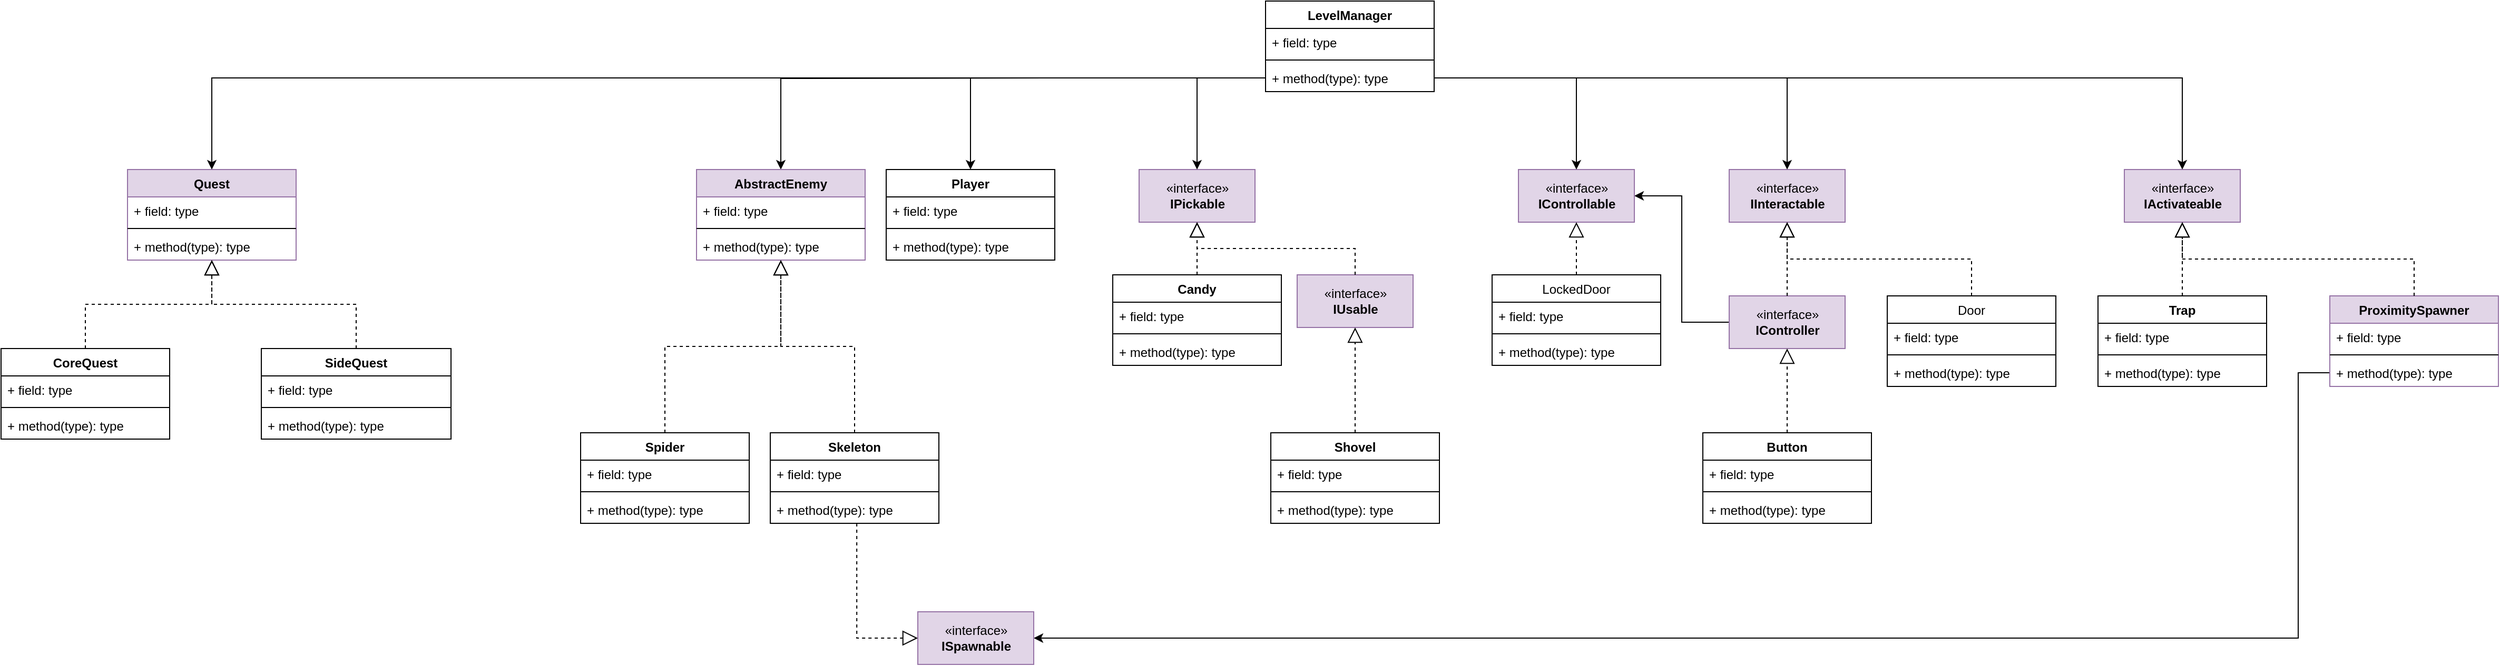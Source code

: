 <mxfile version="15.4.1" type="device"><diagram id="tBJTF7wTOMeW1rw_sC8s" name="Page-1"><mxGraphModel dx="3720" dy="1069" grid="1" gridSize="10" guides="1" tooltips="1" connect="1" arrows="1" fold="1" page="1" pageScale="1" pageWidth="827" pageHeight="1169" math="0" shadow="0"><root><mxCell id="0"/><mxCell id="1" parent="0"/><mxCell id="5ckZzKVk5E_ISAMq6c3d-1" value="LevelManager&#10;" style="swimlane;fontStyle=1;align=center;verticalAlign=top;childLayout=stackLayout;horizontal=1;startSize=26;horizontalStack=0;resizeParent=1;resizeParentMax=0;resizeLast=0;collapsible=1;marginBottom=0;" vertex="1" parent="1"><mxGeometry x="350" y="30" width="160" height="86" as="geometry"/></mxCell><mxCell id="5ckZzKVk5E_ISAMq6c3d-2" value="+ field: type" style="text;strokeColor=none;fillColor=none;align=left;verticalAlign=top;spacingLeft=4;spacingRight=4;overflow=hidden;rotatable=0;points=[[0,0.5],[1,0.5]];portConstraint=eastwest;" vertex="1" parent="5ckZzKVk5E_ISAMq6c3d-1"><mxGeometry y="26" width="160" height="26" as="geometry"/></mxCell><mxCell id="5ckZzKVk5E_ISAMq6c3d-3" value="" style="line;strokeWidth=1;fillColor=none;align=left;verticalAlign=middle;spacingTop=-1;spacingLeft=3;spacingRight=3;rotatable=0;labelPosition=right;points=[];portConstraint=eastwest;" vertex="1" parent="5ckZzKVk5E_ISAMq6c3d-1"><mxGeometry y="52" width="160" height="8" as="geometry"/></mxCell><mxCell id="5ckZzKVk5E_ISAMq6c3d-4" value="+ method(type): type" style="text;strokeColor=none;fillColor=none;align=left;verticalAlign=top;spacingLeft=4;spacingRight=4;overflow=hidden;rotatable=0;points=[[0,0.5],[1,0.5]];portConstraint=eastwest;" vertex="1" parent="5ckZzKVk5E_ISAMq6c3d-1"><mxGeometry y="60" width="160" height="26" as="geometry"/></mxCell><mxCell id="5ckZzKVk5E_ISAMq6c3d-5" value="Player&#10;" style="swimlane;fontStyle=1;align=center;verticalAlign=top;childLayout=stackLayout;horizontal=1;startSize=26;horizontalStack=0;resizeParent=1;resizeParentMax=0;resizeLast=0;collapsible=1;marginBottom=0;" vertex="1" parent="1"><mxGeometry x="-10" y="190" width="160" height="86" as="geometry"/></mxCell><mxCell id="5ckZzKVk5E_ISAMq6c3d-6" value="+ field: type" style="text;strokeColor=none;fillColor=none;align=left;verticalAlign=top;spacingLeft=4;spacingRight=4;overflow=hidden;rotatable=0;points=[[0,0.5],[1,0.5]];portConstraint=eastwest;" vertex="1" parent="5ckZzKVk5E_ISAMq6c3d-5"><mxGeometry y="26" width="160" height="26" as="geometry"/></mxCell><mxCell id="5ckZzKVk5E_ISAMq6c3d-7" value="" style="line;strokeWidth=1;fillColor=none;align=left;verticalAlign=middle;spacingTop=-1;spacingLeft=3;spacingRight=3;rotatable=0;labelPosition=right;points=[];portConstraint=eastwest;" vertex="1" parent="5ckZzKVk5E_ISAMq6c3d-5"><mxGeometry y="52" width="160" height="8" as="geometry"/></mxCell><mxCell id="5ckZzKVk5E_ISAMq6c3d-8" value="+ method(type): type" style="text;strokeColor=none;fillColor=none;align=left;verticalAlign=top;spacingLeft=4;spacingRight=4;overflow=hidden;rotatable=0;points=[[0,0.5],[1,0.5]];portConstraint=eastwest;" vertex="1" parent="5ckZzKVk5E_ISAMq6c3d-5"><mxGeometry y="60" width="160" height="26" as="geometry"/></mxCell><mxCell id="5ckZzKVk5E_ISAMq6c3d-13" value="Candy" style="swimlane;fontStyle=1;align=center;verticalAlign=top;childLayout=stackLayout;horizontal=1;startSize=26;horizontalStack=0;resizeParent=1;resizeParentMax=0;resizeLast=0;collapsible=1;marginBottom=0;" vertex="1" parent="1"><mxGeometry x="205" y="290" width="160" height="86" as="geometry"/></mxCell><mxCell id="5ckZzKVk5E_ISAMq6c3d-14" value="+ field: type" style="text;strokeColor=none;fillColor=none;align=left;verticalAlign=top;spacingLeft=4;spacingRight=4;overflow=hidden;rotatable=0;points=[[0,0.5],[1,0.5]];portConstraint=eastwest;" vertex="1" parent="5ckZzKVk5E_ISAMq6c3d-13"><mxGeometry y="26" width="160" height="26" as="geometry"/></mxCell><mxCell id="5ckZzKVk5E_ISAMq6c3d-15" value="" style="line;strokeWidth=1;fillColor=none;align=left;verticalAlign=middle;spacingTop=-1;spacingLeft=3;spacingRight=3;rotatable=0;labelPosition=right;points=[];portConstraint=eastwest;" vertex="1" parent="5ckZzKVk5E_ISAMq6c3d-13"><mxGeometry y="52" width="160" height="8" as="geometry"/></mxCell><mxCell id="5ckZzKVk5E_ISAMq6c3d-16" value="+ method(type): type" style="text;strokeColor=none;fillColor=none;align=left;verticalAlign=top;spacingLeft=4;spacingRight=4;overflow=hidden;rotatable=0;points=[[0,0.5],[1,0.5]];portConstraint=eastwest;" vertex="1" parent="5ckZzKVk5E_ISAMq6c3d-13"><mxGeometry y="60" width="160" height="26" as="geometry"/></mxCell><mxCell id="5ckZzKVk5E_ISAMq6c3d-17" value="Trap&#10;" style="swimlane;fontStyle=1;align=center;verticalAlign=top;childLayout=stackLayout;horizontal=1;startSize=26;horizontalStack=0;resizeParent=1;resizeParentMax=0;resizeLast=0;collapsible=1;marginBottom=0;" vertex="1" parent="1"><mxGeometry x="1140" y="310" width="160" height="86" as="geometry"/></mxCell><mxCell id="5ckZzKVk5E_ISAMq6c3d-18" value="+ field: type" style="text;strokeColor=none;fillColor=none;align=left;verticalAlign=top;spacingLeft=4;spacingRight=4;overflow=hidden;rotatable=0;points=[[0,0.5],[1,0.5]];portConstraint=eastwest;" vertex="1" parent="5ckZzKVk5E_ISAMq6c3d-17"><mxGeometry y="26" width="160" height="26" as="geometry"/></mxCell><mxCell id="5ckZzKVk5E_ISAMq6c3d-19" value="" style="line;strokeWidth=1;fillColor=none;align=left;verticalAlign=middle;spacingTop=-1;spacingLeft=3;spacingRight=3;rotatable=0;labelPosition=right;points=[];portConstraint=eastwest;" vertex="1" parent="5ckZzKVk5E_ISAMq6c3d-17"><mxGeometry y="52" width="160" height="8" as="geometry"/></mxCell><mxCell id="5ckZzKVk5E_ISAMq6c3d-20" value="+ method(type): type" style="text;strokeColor=none;fillColor=none;align=left;verticalAlign=top;spacingLeft=4;spacingRight=4;overflow=hidden;rotatable=0;points=[[0,0.5],[1,0.5]];portConstraint=eastwest;" vertex="1" parent="5ckZzKVk5E_ISAMq6c3d-17"><mxGeometry y="60" width="160" height="26" as="geometry"/></mxCell><mxCell id="5ckZzKVk5E_ISAMq6c3d-21" value="Quest" style="swimlane;fontStyle=1;align=center;verticalAlign=top;childLayout=stackLayout;horizontal=1;startSize=26;horizontalStack=0;resizeParent=1;resizeParentMax=0;resizeLast=0;collapsible=1;marginBottom=0;fillColor=#e1d5e7;strokeColor=#9673a6;" vertex="1" parent="1"><mxGeometry x="-730" y="190" width="160" height="86" as="geometry"/></mxCell><mxCell id="5ckZzKVk5E_ISAMq6c3d-22" value="+ field: type" style="text;strokeColor=none;fillColor=none;align=left;verticalAlign=top;spacingLeft=4;spacingRight=4;overflow=hidden;rotatable=0;points=[[0,0.5],[1,0.5]];portConstraint=eastwest;" vertex="1" parent="5ckZzKVk5E_ISAMq6c3d-21"><mxGeometry y="26" width="160" height="26" as="geometry"/></mxCell><mxCell id="5ckZzKVk5E_ISAMq6c3d-23" value="" style="line;strokeWidth=1;fillColor=none;align=left;verticalAlign=middle;spacingTop=-1;spacingLeft=3;spacingRight=3;rotatable=0;labelPosition=right;points=[];portConstraint=eastwest;" vertex="1" parent="5ckZzKVk5E_ISAMq6c3d-21"><mxGeometry y="52" width="160" height="8" as="geometry"/></mxCell><mxCell id="5ckZzKVk5E_ISAMq6c3d-24" value="+ method(type): type" style="text;strokeColor=none;fillColor=none;align=left;verticalAlign=top;spacingLeft=4;spacingRight=4;overflow=hidden;rotatable=0;points=[[0,0.5],[1,0.5]];portConstraint=eastwest;" vertex="1" parent="5ckZzKVk5E_ISAMq6c3d-21"><mxGeometry y="60" width="160" height="26" as="geometry"/></mxCell><mxCell id="5ckZzKVk5E_ISAMq6c3d-25" value="«interface»&lt;br&gt;&lt;b&gt;IPickable&lt;/b&gt;" style="html=1;fillColor=#e1d5e7;strokeColor=#9673a6;" vertex="1" parent="1"><mxGeometry x="230" y="190" width="110" height="50" as="geometry"/></mxCell><mxCell id="5ckZzKVk5E_ISAMq6c3d-26" value="«interface»&lt;br&gt;&lt;b&gt;IUsable&lt;/b&gt;" style="html=1;fillColor=#e1d5e7;strokeColor=#9673a6;" vertex="1" parent="1"><mxGeometry x="380" y="290" width="110" height="50" as="geometry"/></mxCell><mxCell id="5ckZzKVk5E_ISAMq6c3d-27" value="«interface»&lt;br&gt;&lt;b&gt;IInteractable&lt;/b&gt;" style="html=1;fillColor=#e1d5e7;strokeColor=#9673a6;" vertex="1" parent="1"><mxGeometry x="790" y="190" width="110" height="50" as="geometry"/></mxCell><mxCell id="5ckZzKVk5E_ISAMq6c3d-28" value="«interface»&lt;br&gt;&lt;b&gt;IActivateable&lt;/b&gt;" style="html=1;fillColor=#e1d5e7;strokeColor=#9673a6;" vertex="1" parent="1"><mxGeometry x="1165" y="190" width="110" height="50" as="geometry"/></mxCell><mxCell id="5ckZzKVk5E_ISAMq6c3d-29" value="Door" style="swimlane;fontStyle=0;align=center;verticalAlign=top;childLayout=stackLayout;horizontal=1;startSize=26;horizontalStack=0;resizeParent=1;resizeParentMax=0;resizeLast=0;collapsible=1;marginBottom=0;" vertex="1" parent="1"><mxGeometry x="940" y="310" width="160" height="86" as="geometry"/></mxCell><mxCell id="5ckZzKVk5E_ISAMq6c3d-30" value="+ field: type" style="text;strokeColor=none;fillColor=none;align=left;verticalAlign=top;spacingLeft=4;spacingRight=4;overflow=hidden;rotatable=0;points=[[0,0.5],[1,0.5]];portConstraint=eastwest;" vertex="1" parent="5ckZzKVk5E_ISAMq6c3d-29"><mxGeometry y="26" width="160" height="26" as="geometry"/></mxCell><mxCell id="5ckZzKVk5E_ISAMq6c3d-31" value="" style="line;strokeWidth=1;fillColor=none;align=left;verticalAlign=middle;spacingTop=-1;spacingLeft=3;spacingRight=3;rotatable=0;labelPosition=right;points=[];portConstraint=eastwest;" vertex="1" parent="5ckZzKVk5E_ISAMq6c3d-29"><mxGeometry y="52" width="160" height="8" as="geometry"/></mxCell><mxCell id="5ckZzKVk5E_ISAMq6c3d-32" value="+ method(type): type" style="text;strokeColor=none;fillColor=none;align=left;verticalAlign=top;spacingLeft=4;spacingRight=4;overflow=hidden;rotatable=0;points=[[0,0.5],[1,0.5]];portConstraint=eastwest;" vertex="1" parent="5ckZzKVk5E_ISAMq6c3d-29"><mxGeometry y="60" width="160" height="26" as="geometry"/></mxCell><mxCell id="5ckZzKVk5E_ISAMq6c3d-40" value="Shovel" style="swimlane;fontStyle=1;align=center;verticalAlign=top;childLayout=stackLayout;horizontal=1;startSize=26;horizontalStack=0;resizeParent=1;resizeParentMax=0;resizeLast=0;collapsible=1;marginBottom=0;" vertex="1" parent="1"><mxGeometry x="355" y="440" width="160" height="86" as="geometry"/></mxCell><mxCell id="5ckZzKVk5E_ISAMq6c3d-41" value="+ field: type" style="text;strokeColor=none;fillColor=none;align=left;verticalAlign=top;spacingLeft=4;spacingRight=4;overflow=hidden;rotatable=0;points=[[0,0.5],[1,0.5]];portConstraint=eastwest;" vertex="1" parent="5ckZzKVk5E_ISAMq6c3d-40"><mxGeometry y="26" width="160" height="26" as="geometry"/></mxCell><mxCell id="5ckZzKVk5E_ISAMq6c3d-42" value="" style="line;strokeWidth=1;fillColor=none;align=left;verticalAlign=middle;spacingTop=-1;spacingLeft=3;spacingRight=3;rotatable=0;labelPosition=right;points=[];portConstraint=eastwest;" vertex="1" parent="5ckZzKVk5E_ISAMq6c3d-40"><mxGeometry y="52" width="160" height="8" as="geometry"/></mxCell><mxCell id="5ckZzKVk5E_ISAMq6c3d-43" value="+ method(type): type" style="text;strokeColor=none;fillColor=none;align=left;verticalAlign=top;spacingLeft=4;spacingRight=4;overflow=hidden;rotatable=0;points=[[0,0.5],[1,0.5]];portConstraint=eastwest;" vertex="1" parent="5ckZzKVk5E_ISAMq6c3d-40"><mxGeometry y="60" width="160" height="26" as="geometry"/></mxCell><mxCell id="5ckZzKVk5E_ISAMq6c3d-44" value="LockedDoor" style="swimlane;fontStyle=0;align=center;verticalAlign=top;childLayout=stackLayout;horizontal=1;startSize=26;horizontalStack=0;resizeParent=1;resizeParentMax=0;resizeLast=0;collapsible=1;marginBottom=0;" vertex="1" parent="1"><mxGeometry x="565" y="290" width="160" height="86" as="geometry"/></mxCell><mxCell id="5ckZzKVk5E_ISAMq6c3d-45" value="+ field: type" style="text;strokeColor=none;fillColor=none;align=left;verticalAlign=top;spacingLeft=4;spacingRight=4;overflow=hidden;rotatable=0;points=[[0,0.5],[1,0.5]];portConstraint=eastwest;" vertex="1" parent="5ckZzKVk5E_ISAMq6c3d-44"><mxGeometry y="26" width="160" height="26" as="geometry"/></mxCell><mxCell id="5ckZzKVk5E_ISAMq6c3d-46" value="" style="line;strokeWidth=1;fillColor=none;align=left;verticalAlign=middle;spacingTop=-1;spacingLeft=3;spacingRight=3;rotatable=0;labelPosition=right;points=[];portConstraint=eastwest;" vertex="1" parent="5ckZzKVk5E_ISAMq6c3d-44"><mxGeometry y="52" width="160" height="8" as="geometry"/></mxCell><mxCell id="5ckZzKVk5E_ISAMq6c3d-47" value="+ method(type): type" style="text;strokeColor=none;fillColor=none;align=left;verticalAlign=top;spacingLeft=4;spacingRight=4;overflow=hidden;rotatable=0;points=[[0,0.5],[1,0.5]];portConstraint=eastwest;" vertex="1" parent="5ckZzKVk5E_ISAMq6c3d-44"><mxGeometry y="60" width="160" height="26" as="geometry"/></mxCell><mxCell id="5ckZzKVk5E_ISAMq6c3d-73" style="edgeStyle=orthogonalEdgeStyle;rounded=0;orthogonalLoop=1;jettySize=auto;html=1;entryX=1;entryY=0.5;entryDx=0;entryDy=0;" edge="1" parent="1" source="5ckZzKVk5E_ISAMq6c3d-52" target="5ckZzKVk5E_ISAMq6c3d-53"><mxGeometry relative="1" as="geometry"/></mxCell><mxCell id="5ckZzKVk5E_ISAMq6c3d-52" value="«interface»&lt;br&gt;&lt;b&gt;IController&lt;/b&gt;" style="html=1;fillColor=#e1d5e7;strokeColor=#9673a6;" vertex="1" parent="1"><mxGeometry x="790" y="310" width="110" height="50" as="geometry"/></mxCell><mxCell id="5ckZzKVk5E_ISAMq6c3d-53" value="«interface»&lt;br&gt;&lt;b&gt;IControllable&lt;/b&gt;" style="html=1;fillColor=#e1d5e7;strokeColor=#9673a6;" vertex="1" parent="1"><mxGeometry x="590" y="190" width="110" height="50" as="geometry"/></mxCell><mxCell id="5ckZzKVk5E_ISAMq6c3d-54" style="edgeStyle=orthogonalEdgeStyle;rounded=0;orthogonalLoop=1;jettySize=auto;html=1;entryX=0.5;entryY=0;entryDx=0;entryDy=0;" edge="1" parent="1" source="5ckZzKVk5E_ISAMq6c3d-4" target="5ckZzKVk5E_ISAMq6c3d-21"><mxGeometry relative="1" as="geometry"/></mxCell><mxCell id="5ckZzKVk5E_ISAMq6c3d-55" style="edgeStyle=orthogonalEdgeStyle;rounded=0;orthogonalLoop=1;jettySize=auto;html=1;entryX=0.5;entryY=0;entryDx=0;entryDy=0;" edge="1" parent="1" target="5ckZzKVk5E_ISAMq6c3d-98"><mxGeometry relative="1" as="geometry"><mxPoint x="140" y="103" as="sourcePoint"/><mxPoint x="-110" y="190" as="targetPoint"/></mxGeometry></mxCell><mxCell id="5ckZzKVk5E_ISAMq6c3d-56" style="edgeStyle=orthogonalEdgeStyle;rounded=0;orthogonalLoop=1;jettySize=auto;html=1;entryX=0.5;entryY=0;entryDx=0;entryDy=0;" edge="1" parent="1" source="5ckZzKVk5E_ISAMq6c3d-4" target="5ckZzKVk5E_ISAMq6c3d-5"><mxGeometry relative="1" as="geometry"/></mxCell><mxCell id="5ckZzKVk5E_ISAMq6c3d-57" style="edgeStyle=orthogonalEdgeStyle;rounded=0;orthogonalLoop=1;jettySize=auto;html=1;" edge="1" parent="1" source="5ckZzKVk5E_ISAMq6c3d-4" target="5ckZzKVk5E_ISAMq6c3d-25"><mxGeometry relative="1" as="geometry"/></mxCell><mxCell id="5ckZzKVk5E_ISAMq6c3d-58" style="edgeStyle=orthogonalEdgeStyle;rounded=0;orthogonalLoop=1;jettySize=auto;html=1;entryX=0.5;entryY=0;entryDx=0;entryDy=0;" edge="1" parent="1" source="5ckZzKVk5E_ISAMq6c3d-4" target="5ckZzKVk5E_ISAMq6c3d-27"><mxGeometry relative="1" as="geometry"/></mxCell><mxCell id="5ckZzKVk5E_ISAMq6c3d-59" style="edgeStyle=orthogonalEdgeStyle;rounded=0;orthogonalLoop=1;jettySize=auto;html=1;entryX=0.5;entryY=0;entryDx=0;entryDy=0;" edge="1" parent="1" source="5ckZzKVk5E_ISAMq6c3d-4" target="5ckZzKVk5E_ISAMq6c3d-28"><mxGeometry relative="1" as="geometry"/></mxCell><mxCell id="5ckZzKVk5E_ISAMq6c3d-60" style="edgeStyle=orthogonalEdgeStyle;rounded=0;orthogonalLoop=1;jettySize=auto;html=1;entryX=0.5;entryY=0;entryDx=0;entryDy=0;" edge="1" parent="1" source="5ckZzKVk5E_ISAMq6c3d-4" target="5ckZzKVk5E_ISAMq6c3d-53"><mxGeometry relative="1" as="geometry"/></mxCell><mxCell id="5ckZzKVk5E_ISAMq6c3d-61" value="" style="endArrow=block;dashed=1;endFill=0;endSize=12;html=1;rounded=0;edgeStyle=orthogonalEdgeStyle;exitX=0.5;exitY=0;exitDx=0;exitDy=0;entryX=0.5;entryY=1;entryDx=0;entryDy=0;" edge="1" parent="1" source="5ckZzKVk5E_ISAMq6c3d-13" target="5ckZzKVk5E_ISAMq6c3d-25"><mxGeometry width="160" relative="1" as="geometry"><mxPoint x="40" y="500" as="sourcePoint"/><mxPoint x="200" y="500" as="targetPoint"/></mxGeometry></mxCell><mxCell id="5ckZzKVk5E_ISAMq6c3d-62" value="" style="endArrow=block;dashed=1;endFill=0;endSize=12;html=1;rounded=0;edgeStyle=orthogonalEdgeStyle;exitX=0.5;exitY=0;exitDx=0;exitDy=0;entryX=0.5;entryY=1;entryDx=0;entryDy=0;" edge="1" parent="1" source="5ckZzKVk5E_ISAMq6c3d-26" target="5ckZzKVk5E_ISAMq6c3d-25"><mxGeometry width="160" relative="1" as="geometry"><mxPoint x="400" y="230" as="sourcePoint"/><mxPoint x="560" y="230" as="targetPoint"/></mxGeometry></mxCell><mxCell id="5ckZzKVk5E_ISAMq6c3d-63" value="" style="endArrow=block;dashed=1;endFill=0;endSize=12;html=1;rounded=0;edgeStyle=orthogonalEdgeStyle;exitX=0.5;exitY=0;exitDx=0;exitDy=0;entryX=0.5;entryY=1;entryDx=0;entryDy=0;" edge="1" parent="1" source="5ckZzKVk5E_ISAMq6c3d-40" target="5ckZzKVk5E_ISAMq6c3d-26"><mxGeometry width="160" relative="1" as="geometry"><mxPoint x="200" y="420" as="sourcePoint"/><mxPoint x="360" y="420" as="targetPoint"/></mxGeometry></mxCell><mxCell id="5ckZzKVk5E_ISAMq6c3d-64" value="" style="endArrow=block;dashed=1;endFill=0;endSize=12;html=1;rounded=0;edgeStyle=orthogonalEdgeStyle;exitX=0.5;exitY=0;exitDx=0;exitDy=0;entryX=0.5;entryY=1;entryDx=0;entryDy=0;" edge="1" parent="1" source="5ckZzKVk5E_ISAMq6c3d-52" target="5ckZzKVk5E_ISAMq6c3d-27"><mxGeometry width="160" relative="1" as="geometry"><mxPoint x="810" y="480" as="sourcePoint"/><mxPoint x="970" y="480" as="targetPoint"/></mxGeometry></mxCell><mxCell id="5ckZzKVk5E_ISAMq6c3d-66" value="" style="endArrow=block;dashed=1;endFill=0;endSize=12;html=1;rounded=0;edgeStyle=orthogonalEdgeStyle;exitX=0.5;exitY=0;exitDx=0;exitDy=0;entryX=0.5;entryY=1;entryDx=0;entryDy=0;" edge="1" parent="1" source="5ckZzKVk5E_ISAMq6c3d-29" target="5ckZzKVk5E_ISAMq6c3d-27"><mxGeometry width="160" relative="1" as="geometry"><mxPoint x="810" y="450" as="sourcePoint"/><mxPoint x="970" y="450" as="targetPoint"/></mxGeometry></mxCell><mxCell id="5ckZzKVk5E_ISAMq6c3d-67" value="" style="endArrow=block;dashed=1;endFill=0;endSize=12;html=1;rounded=0;edgeStyle=orthogonalEdgeStyle;exitX=0.5;exitY=0;exitDx=0;exitDy=0;entryX=0.5;entryY=1;entryDx=0;entryDy=0;" edge="1" parent="1" source="5ckZzKVk5E_ISAMq6c3d-17" target="5ckZzKVk5E_ISAMq6c3d-28"><mxGeometry width="160" relative="1" as="geometry"><mxPoint x="1190" y="450" as="sourcePoint"/><mxPoint x="1350" y="450" as="targetPoint"/></mxGeometry></mxCell><mxCell id="5ckZzKVk5E_ISAMq6c3d-68" value="" style="endArrow=block;dashed=1;endFill=0;endSize=12;html=1;rounded=0;edgeStyle=orthogonalEdgeStyle;exitX=0.5;exitY=0;exitDx=0;exitDy=0;entryX=0.5;entryY=1;entryDx=0;entryDy=0;" edge="1" parent="1" source="5ckZzKVk5E_ISAMq6c3d-44" target="5ckZzKVk5E_ISAMq6c3d-53"><mxGeometry width="160" relative="1" as="geometry"><mxPoint x="1030" y="560" as="sourcePoint"/><mxPoint x="1190" y="560" as="targetPoint"/></mxGeometry></mxCell><mxCell id="5ckZzKVk5E_ISAMq6c3d-69" value="Button" style="swimlane;fontStyle=1;align=center;verticalAlign=top;childLayout=stackLayout;horizontal=1;startSize=26;horizontalStack=0;resizeParent=1;resizeParentMax=0;resizeLast=0;collapsible=1;marginBottom=0;" vertex="1" parent="1"><mxGeometry x="765" y="440" width="160" height="86" as="geometry"/></mxCell><mxCell id="5ckZzKVk5E_ISAMq6c3d-70" value="+ field: type" style="text;strokeColor=none;fillColor=none;align=left;verticalAlign=top;spacingLeft=4;spacingRight=4;overflow=hidden;rotatable=0;points=[[0,0.5],[1,0.5]];portConstraint=eastwest;" vertex="1" parent="5ckZzKVk5E_ISAMq6c3d-69"><mxGeometry y="26" width="160" height="26" as="geometry"/></mxCell><mxCell id="5ckZzKVk5E_ISAMq6c3d-71" value="" style="line;strokeWidth=1;fillColor=none;align=left;verticalAlign=middle;spacingTop=-1;spacingLeft=3;spacingRight=3;rotatable=0;labelPosition=right;points=[];portConstraint=eastwest;" vertex="1" parent="5ckZzKVk5E_ISAMq6c3d-69"><mxGeometry y="52" width="160" height="8" as="geometry"/></mxCell><mxCell id="5ckZzKVk5E_ISAMq6c3d-72" value="+ method(type): type" style="text;strokeColor=none;fillColor=none;align=left;verticalAlign=top;spacingLeft=4;spacingRight=4;overflow=hidden;rotatable=0;points=[[0,0.5],[1,0.5]];portConstraint=eastwest;" vertex="1" parent="5ckZzKVk5E_ISAMq6c3d-69"><mxGeometry y="60" width="160" height="26" as="geometry"/></mxCell><mxCell id="5ckZzKVk5E_ISAMq6c3d-74" value="" style="endArrow=block;dashed=1;endFill=0;endSize=12;html=1;rounded=0;edgeStyle=orthogonalEdgeStyle;exitX=0.5;exitY=0;exitDx=0;exitDy=0;entryX=0.5;entryY=1;entryDx=0;entryDy=0;" edge="1" parent="1" source="5ckZzKVk5E_ISAMq6c3d-69" target="5ckZzKVk5E_ISAMq6c3d-52"><mxGeometry width="160" relative="1" as="geometry"><mxPoint x="840" y="570" as="sourcePoint"/><mxPoint x="1000" y="570" as="targetPoint"/></mxGeometry></mxCell><mxCell id="5ckZzKVk5E_ISAMq6c3d-81" style="edgeStyle=orthogonalEdgeStyle;rounded=0;orthogonalLoop=1;jettySize=auto;html=1;entryX=1;entryY=0.5;entryDx=0;entryDy=0;exitX=0;exitY=0.5;exitDx=0;exitDy=0;" edge="1" parent="1" source="5ckZzKVk5E_ISAMq6c3d-78" target="5ckZzKVk5E_ISAMq6c3d-80"><mxGeometry relative="1" as="geometry"><Array as="points"><mxPoint x="1330" y="383"/><mxPoint x="1330" y="635"/></Array></mxGeometry></mxCell><mxCell id="5ckZzKVk5E_ISAMq6c3d-75" value="ProximitySpawner" style="swimlane;fontStyle=1;align=center;verticalAlign=top;childLayout=stackLayout;horizontal=1;startSize=26;horizontalStack=0;resizeParent=1;resizeParentMax=0;resizeLast=0;collapsible=1;marginBottom=0;fillColor=#e1d5e7;strokeColor=#9673a6;" vertex="1" parent="1"><mxGeometry x="1360" y="310" width="160" height="86" as="geometry"/></mxCell><mxCell id="5ckZzKVk5E_ISAMq6c3d-76" value="+ field: type" style="text;strokeColor=none;fillColor=none;align=left;verticalAlign=top;spacingLeft=4;spacingRight=4;overflow=hidden;rotatable=0;points=[[0,0.5],[1,0.5]];portConstraint=eastwest;" vertex="1" parent="5ckZzKVk5E_ISAMq6c3d-75"><mxGeometry y="26" width="160" height="26" as="geometry"/></mxCell><mxCell id="5ckZzKVk5E_ISAMq6c3d-77" value="" style="line;strokeWidth=1;fillColor=none;align=left;verticalAlign=middle;spacingTop=-1;spacingLeft=3;spacingRight=3;rotatable=0;labelPosition=right;points=[];portConstraint=eastwest;" vertex="1" parent="5ckZzKVk5E_ISAMq6c3d-75"><mxGeometry y="52" width="160" height="8" as="geometry"/></mxCell><mxCell id="5ckZzKVk5E_ISAMq6c3d-78" value="+ method(type): type" style="text;strokeColor=none;fillColor=none;align=left;verticalAlign=top;spacingLeft=4;spacingRight=4;overflow=hidden;rotatable=0;points=[[0,0.5],[1,0.5]];portConstraint=eastwest;" vertex="1" parent="5ckZzKVk5E_ISAMq6c3d-75"><mxGeometry y="60" width="160" height="26" as="geometry"/></mxCell><mxCell id="5ckZzKVk5E_ISAMq6c3d-79" value="" style="endArrow=block;dashed=1;endFill=0;endSize=12;html=1;rounded=0;edgeStyle=orthogonalEdgeStyle;exitX=0.5;exitY=0;exitDx=0;exitDy=0;entryX=0.5;entryY=1;entryDx=0;entryDy=0;" edge="1" parent="1" source="5ckZzKVk5E_ISAMq6c3d-75" target="5ckZzKVk5E_ISAMq6c3d-28"><mxGeometry width="160" relative="1" as="geometry"><mxPoint x="1320" y="460" as="sourcePoint"/><mxPoint x="1480" y="460" as="targetPoint"/></mxGeometry></mxCell><mxCell id="5ckZzKVk5E_ISAMq6c3d-80" value="«interface»&lt;br&gt;&lt;b&gt;ISpawnable&lt;/b&gt;" style="html=1;fillColor=#e1d5e7;strokeColor=#9673a6;" vertex="1" parent="1"><mxGeometry x="20" y="610" width="110" height="50" as="geometry"/></mxCell><mxCell id="5ckZzKVk5E_ISAMq6c3d-82" value="Spider" style="swimlane;fontStyle=1;align=center;verticalAlign=top;childLayout=stackLayout;horizontal=1;startSize=26;horizontalStack=0;resizeParent=1;resizeParentMax=0;resizeLast=0;collapsible=1;marginBottom=0;" vertex="1" parent="1"><mxGeometry x="-300" y="440" width="160" height="86" as="geometry"/></mxCell><mxCell id="5ckZzKVk5E_ISAMq6c3d-83" value="+ field: type" style="text;strokeColor=none;fillColor=none;align=left;verticalAlign=top;spacingLeft=4;spacingRight=4;overflow=hidden;rotatable=0;points=[[0,0.5],[1,0.5]];portConstraint=eastwest;" vertex="1" parent="5ckZzKVk5E_ISAMq6c3d-82"><mxGeometry y="26" width="160" height="26" as="geometry"/></mxCell><mxCell id="5ckZzKVk5E_ISAMq6c3d-84" value="" style="line;strokeWidth=1;fillColor=none;align=left;verticalAlign=middle;spacingTop=-1;spacingLeft=3;spacingRight=3;rotatable=0;labelPosition=right;points=[];portConstraint=eastwest;" vertex="1" parent="5ckZzKVk5E_ISAMq6c3d-82"><mxGeometry y="52" width="160" height="8" as="geometry"/></mxCell><mxCell id="5ckZzKVk5E_ISAMq6c3d-85" value="+ method(type): type" style="text;strokeColor=none;fillColor=none;align=left;verticalAlign=top;spacingLeft=4;spacingRight=4;overflow=hidden;rotatable=0;points=[[0,0.5],[1,0.5]];portConstraint=eastwest;" vertex="1" parent="5ckZzKVk5E_ISAMq6c3d-82"><mxGeometry y="60" width="160" height="26" as="geometry"/></mxCell><mxCell id="5ckZzKVk5E_ISAMq6c3d-92" value="" style="endArrow=block;dashed=1;endFill=0;endSize=12;html=1;rounded=0;edgeStyle=orthogonalEdgeStyle;exitX=0.513;exitY=1;exitDx=0;exitDy=0;exitPerimeter=0;entryX=0;entryY=0.5;entryDx=0;entryDy=0;" edge="1" parent="1" source="5ckZzKVk5E_ISAMq6c3d-96" target="5ckZzKVk5E_ISAMq6c3d-80"><mxGeometry width="160" relative="1" as="geometry"><mxPoint y="500" as="sourcePoint"/><mxPoint x="-70" y="700" as="targetPoint"/></mxGeometry></mxCell><mxCell id="5ckZzKVk5E_ISAMq6c3d-93" value="Skeleton" style="swimlane;fontStyle=1;align=center;verticalAlign=top;childLayout=stackLayout;horizontal=1;startSize=26;horizontalStack=0;resizeParent=1;resizeParentMax=0;resizeLast=0;collapsible=1;marginBottom=0;" vertex="1" parent="1"><mxGeometry x="-120" y="440" width="160" height="86" as="geometry"/></mxCell><mxCell id="5ckZzKVk5E_ISAMq6c3d-94" value="+ field: type" style="text;strokeColor=none;fillColor=none;align=left;verticalAlign=top;spacingLeft=4;spacingRight=4;overflow=hidden;rotatable=0;points=[[0,0.5],[1,0.5]];portConstraint=eastwest;" vertex="1" parent="5ckZzKVk5E_ISAMq6c3d-93"><mxGeometry y="26" width="160" height="26" as="geometry"/></mxCell><mxCell id="5ckZzKVk5E_ISAMq6c3d-95" value="" style="line;strokeWidth=1;fillColor=none;align=left;verticalAlign=middle;spacingTop=-1;spacingLeft=3;spacingRight=3;rotatable=0;labelPosition=right;points=[];portConstraint=eastwest;" vertex="1" parent="5ckZzKVk5E_ISAMq6c3d-93"><mxGeometry y="52" width="160" height="8" as="geometry"/></mxCell><mxCell id="5ckZzKVk5E_ISAMq6c3d-96" value="+ method(type): type" style="text;strokeColor=none;fillColor=none;align=left;verticalAlign=top;spacingLeft=4;spacingRight=4;overflow=hidden;rotatable=0;points=[[0,0.5],[1,0.5]];portConstraint=eastwest;" vertex="1" parent="5ckZzKVk5E_ISAMq6c3d-93"><mxGeometry y="60" width="160" height="26" as="geometry"/></mxCell><mxCell id="5ckZzKVk5E_ISAMq6c3d-98" value="AbstractEnemy" style="swimlane;fontStyle=1;align=center;verticalAlign=top;childLayout=stackLayout;horizontal=1;startSize=26;horizontalStack=0;resizeParent=1;resizeParentMax=0;resizeLast=0;collapsible=1;marginBottom=0;fillColor=#e1d5e7;strokeColor=#9673a6;" vertex="1" parent="1"><mxGeometry x="-190" y="190" width="160" height="86" as="geometry"/></mxCell><mxCell id="5ckZzKVk5E_ISAMq6c3d-99" value="+ field: type" style="text;strokeColor=none;fillColor=none;align=left;verticalAlign=top;spacingLeft=4;spacingRight=4;overflow=hidden;rotatable=0;points=[[0,0.5],[1,0.5]];portConstraint=eastwest;" vertex="1" parent="5ckZzKVk5E_ISAMq6c3d-98"><mxGeometry y="26" width="160" height="26" as="geometry"/></mxCell><mxCell id="5ckZzKVk5E_ISAMq6c3d-100" value="" style="line;strokeWidth=1;fillColor=none;align=left;verticalAlign=middle;spacingTop=-1;spacingLeft=3;spacingRight=3;rotatable=0;labelPosition=right;points=[];portConstraint=eastwest;" vertex="1" parent="5ckZzKVk5E_ISAMq6c3d-98"><mxGeometry y="52" width="160" height="8" as="geometry"/></mxCell><mxCell id="5ckZzKVk5E_ISAMq6c3d-101" value="+ method(type): type" style="text;strokeColor=none;fillColor=none;align=left;verticalAlign=top;spacingLeft=4;spacingRight=4;overflow=hidden;rotatable=0;points=[[0,0.5],[1,0.5]];portConstraint=eastwest;" vertex="1" parent="5ckZzKVk5E_ISAMq6c3d-98"><mxGeometry y="60" width="160" height="26" as="geometry"/></mxCell><mxCell id="5ckZzKVk5E_ISAMq6c3d-103" value="" style="endArrow=block;dashed=1;endFill=0;endSize=12;html=1;rounded=0;edgeStyle=orthogonalEdgeStyle;exitX=0.5;exitY=0;exitDx=0;exitDy=0;" edge="1" parent="1" source="5ckZzKVk5E_ISAMq6c3d-93" target="5ckZzKVk5E_ISAMq6c3d-98"><mxGeometry width="160" relative="1" as="geometry"><mxPoint x="-400" y="610" as="sourcePoint"/><mxPoint x="-240" y="610" as="targetPoint"/></mxGeometry></mxCell><mxCell id="5ckZzKVk5E_ISAMq6c3d-104" value="" style="endArrow=block;dashed=1;endFill=0;endSize=12;html=1;rounded=0;edgeStyle=orthogonalEdgeStyle;exitX=0.5;exitY=0;exitDx=0;exitDy=0;" edge="1" parent="1" source="5ckZzKVk5E_ISAMq6c3d-82" target="5ckZzKVk5E_ISAMq6c3d-98"><mxGeometry width="160" relative="1" as="geometry"><mxPoint x="-340" y="350" as="sourcePoint"/><mxPoint x="-180" y="350" as="targetPoint"/></mxGeometry></mxCell><mxCell id="5ckZzKVk5E_ISAMq6c3d-109" value="CoreQuest&#10;" style="swimlane;fontStyle=1;align=center;verticalAlign=top;childLayout=stackLayout;horizontal=1;startSize=26;horizontalStack=0;resizeParent=1;resizeParentMax=0;resizeLast=0;collapsible=1;marginBottom=0;" vertex="1" parent="1"><mxGeometry x="-850" y="360" width="160" height="86" as="geometry"/></mxCell><mxCell id="5ckZzKVk5E_ISAMq6c3d-110" value="+ field: type" style="text;strokeColor=none;fillColor=none;align=left;verticalAlign=top;spacingLeft=4;spacingRight=4;overflow=hidden;rotatable=0;points=[[0,0.5],[1,0.5]];portConstraint=eastwest;" vertex="1" parent="5ckZzKVk5E_ISAMq6c3d-109"><mxGeometry y="26" width="160" height="26" as="geometry"/></mxCell><mxCell id="5ckZzKVk5E_ISAMq6c3d-111" value="" style="line;strokeWidth=1;fillColor=none;align=left;verticalAlign=middle;spacingTop=-1;spacingLeft=3;spacingRight=3;rotatable=0;labelPosition=right;points=[];portConstraint=eastwest;" vertex="1" parent="5ckZzKVk5E_ISAMq6c3d-109"><mxGeometry y="52" width="160" height="8" as="geometry"/></mxCell><mxCell id="5ckZzKVk5E_ISAMq6c3d-112" value="+ method(type): type" style="text;strokeColor=none;fillColor=none;align=left;verticalAlign=top;spacingLeft=4;spacingRight=4;overflow=hidden;rotatable=0;points=[[0,0.5],[1,0.5]];portConstraint=eastwest;" vertex="1" parent="5ckZzKVk5E_ISAMq6c3d-109"><mxGeometry y="60" width="160" height="26" as="geometry"/></mxCell><mxCell id="5ckZzKVk5E_ISAMq6c3d-113" value="SideQuest" style="swimlane;fontStyle=1;align=center;verticalAlign=top;childLayout=stackLayout;horizontal=1;startSize=26;horizontalStack=0;resizeParent=1;resizeParentMax=0;resizeLast=0;collapsible=1;marginBottom=0;" vertex="1" parent="1"><mxGeometry x="-603" y="360" width="180" height="86" as="geometry"/></mxCell><mxCell id="5ckZzKVk5E_ISAMq6c3d-114" value="+ field: type" style="text;strokeColor=none;fillColor=none;align=left;verticalAlign=top;spacingLeft=4;spacingRight=4;overflow=hidden;rotatable=0;points=[[0,0.5],[1,0.5]];portConstraint=eastwest;" vertex="1" parent="5ckZzKVk5E_ISAMq6c3d-113"><mxGeometry y="26" width="180" height="26" as="geometry"/></mxCell><mxCell id="5ckZzKVk5E_ISAMq6c3d-115" value="" style="line;strokeWidth=1;fillColor=none;align=left;verticalAlign=middle;spacingTop=-1;spacingLeft=3;spacingRight=3;rotatable=0;labelPosition=right;points=[];portConstraint=eastwest;" vertex="1" parent="5ckZzKVk5E_ISAMq6c3d-113"><mxGeometry y="52" width="180" height="8" as="geometry"/></mxCell><mxCell id="5ckZzKVk5E_ISAMq6c3d-116" value="+ method(type): type" style="text;strokeColor=none;fillColor=none;align=left;verticalAlign=top;spacingLeft=4;spacingRight=4;overflow=hidden;rotatable=0;points=[[0,0.5],[1,0.5]];portConstraint=eastwest;" vertex="1" parent="5ckZzKVk5E_ISAMq6c3d-113"><mxGeometry y="60" width="180" height="26" as="geometry"/></mxCell><mxCell id="5ckZzKVk5E_ISAMq6c3d-117" value="" style="endArrow=block;dashed=1;endFill=0;endSize=12;html=1;rounded=0;edgeStyle=orthogonalEdgeStyle;exitX=0.5;exitY=0;exitDx=0;exitDy=0;" edge="1" parent="1" source="5ckZzKVk5E_ISAMq6c3d-109" target="5ckZzKVk5E_ISAMq6c3d-21"><mxGeometry width="160" relative="1" as="geometry"><mxPoint x="-750" y="670" as="sourcePoint"/><mxPoint x="-590" y="670" as="targetPoint"/></mxGeometry></mxCell><mxCell id="5ckZzKVk5E_ISAMq6c3d-118" value="" style="endArrow=block;dashed=1;endFill=0;endSize=12;html=1;rounded=0;edgeStyle=orthogonalEdgeStyle;exitX=0.5;exitY=0;exitDx=0;exitDy=0;" edge="1" parent="1" source="5ckZzKVk5E_ISAMq6c3d-113" target="5ckZzKVk5E_ISAMq6c3d-21"><mxGeometry width="160" relative="1" as="geometry"><mxPoint x="-690" y="580" as="sourcePoint"/><mxPoint x="-530" y="580" as="targetPoint"/></mxGeometry></mxCell></root></mxGraphModel></diagram></mxfile>